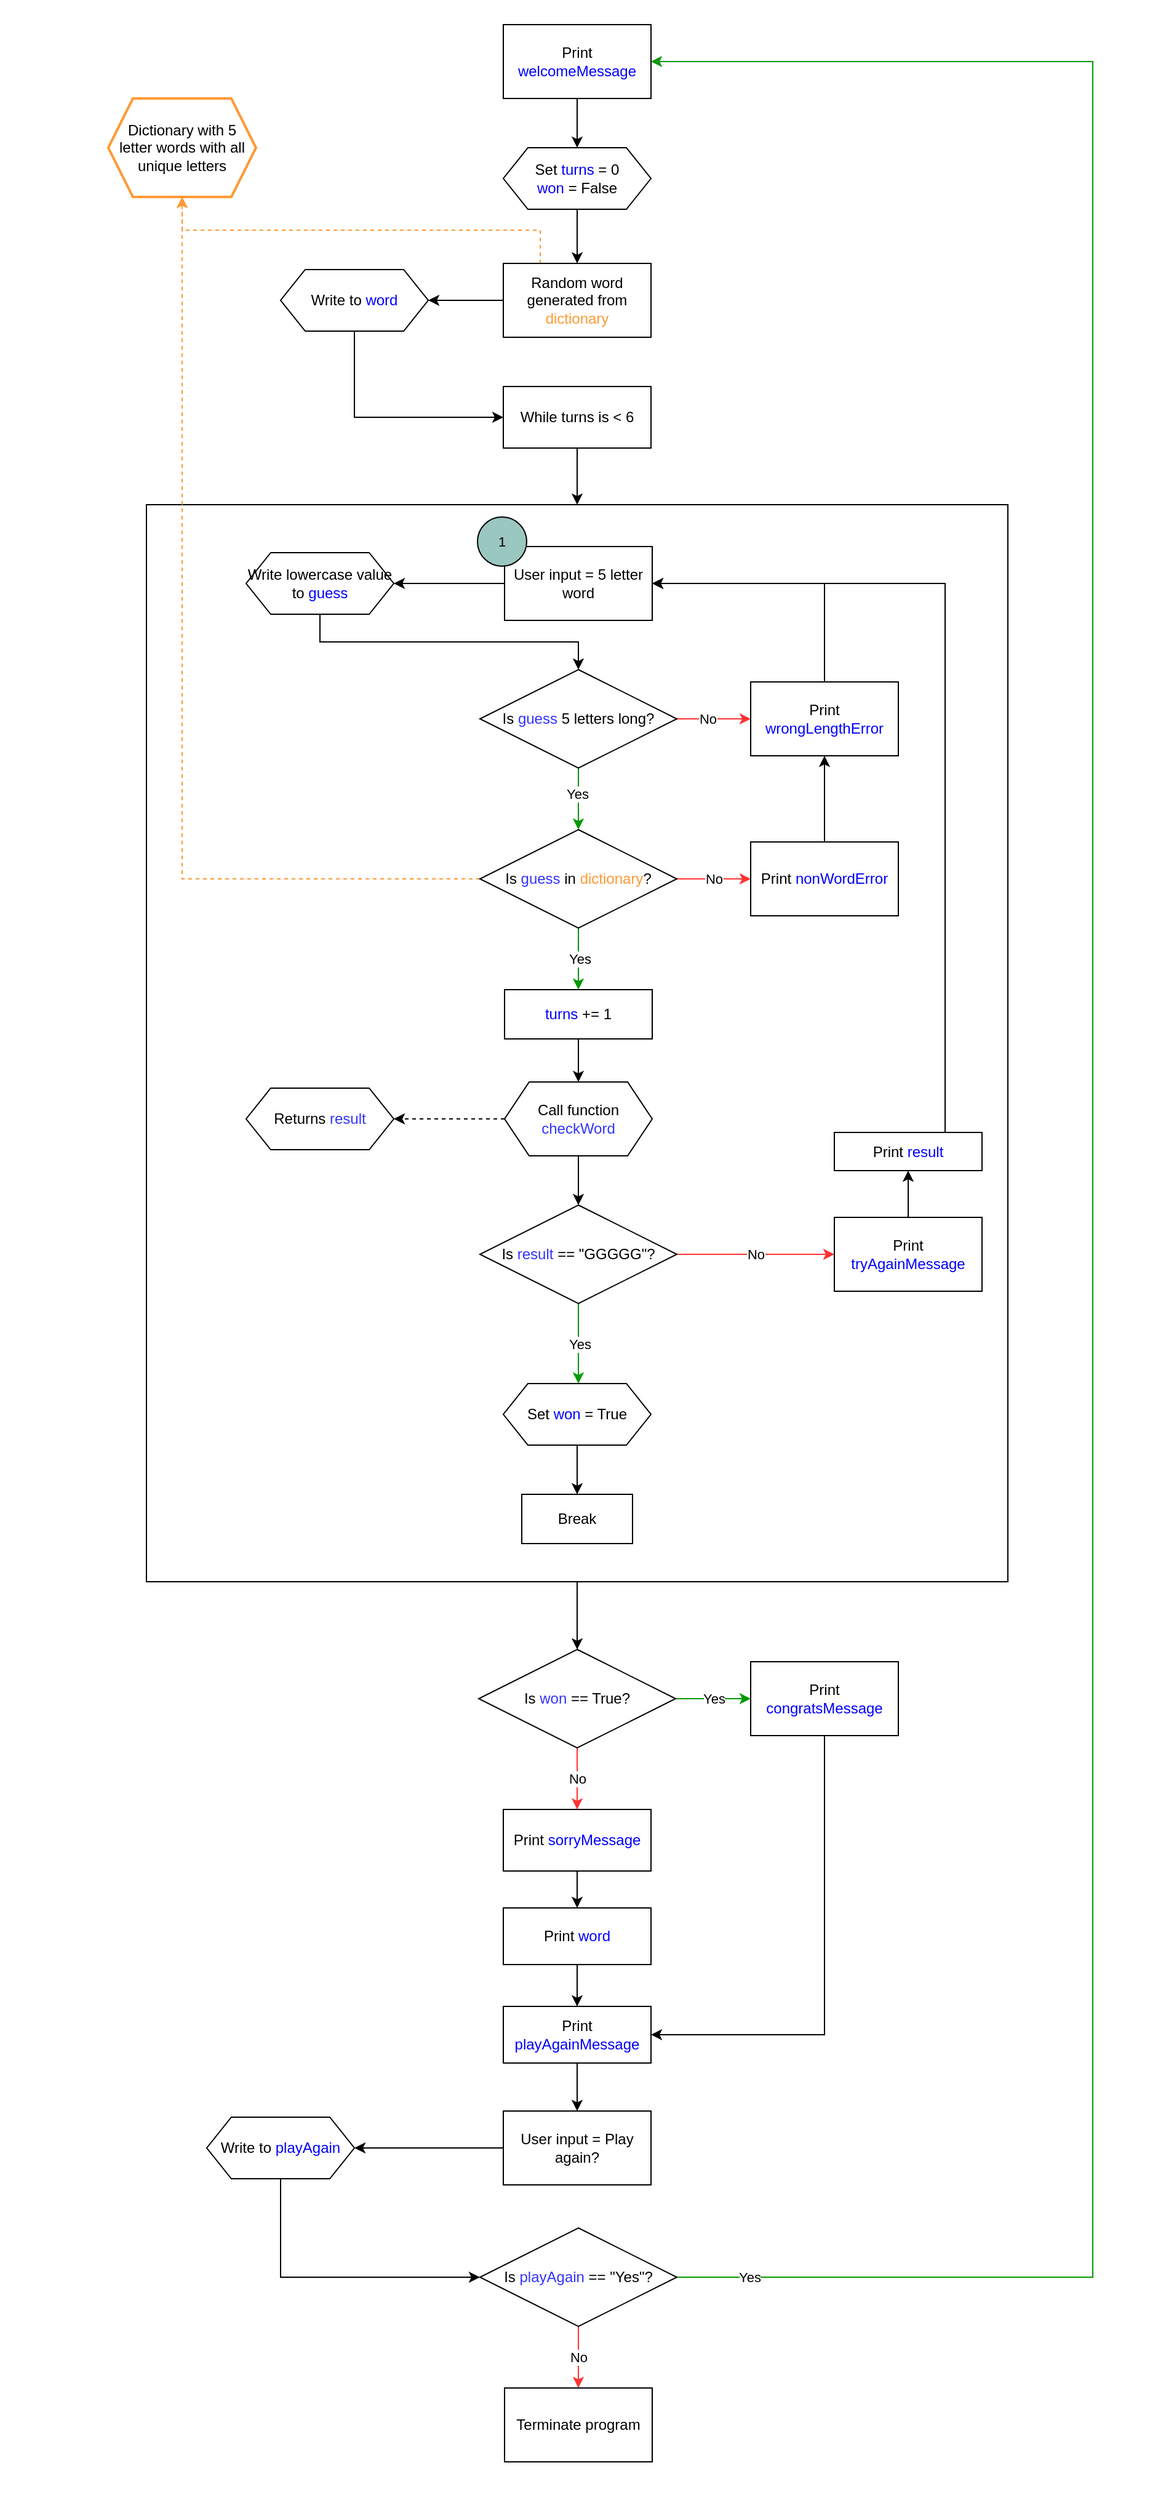 <mxfile version="16.3.0" type="github" pages="2">
  <diagram id="C5RBs43oDa-KdzZeNtuy" name="Main">
    <mxGraphModel dx="652" dy="348" grid="1" gridSize="10" guides="1" tooltips="1" connect="1" arrows="1" fold="1" page="1" pageScale="1" pageWidth="827" pageHeight="1169" background="none" math="0" shadow="0">
      <root>
        <mxCell id="WIyWlLk6GJQsqaUBKTNV-0" />
        <mxCell id="WIyWlLk6GJQsqaUBKTNV-1" parent="WIyWlLk6GJQsqaUBKTNV-0" />
        <mxCell id="ahTVrKY4OxH8Qbv4YgFF-9" value="" style="rounded=0;whiteSpace=wrap;html=1;fontColor=#FF9933;strokeColor=none;strokeWidth=2;fillColor=#FFFFFF;" vertex="1" parent="WIyWlLk6GJQsqaUBKTNV-1">
          <mxGeometry x="352" y="230" width="940" height="2030" as="geometry" />
        </mxCell>
        <mxCell id="ut85I6vfH1yPG01MacOs-11" style="edgeStyle=orthogonalEdgeStyle;rounded=0;orthogonalLoop=1;jettySize=auto;html=1;exitX=0.5;exitY=1;exitDx=0;exitDy=0;fontColor=#0000FF;strokeColor=#000000;strokeWidth=1;" edge="1" parent="WIyWlLk6GJQsqaUBKTNV-1" source="8LhsREWto3LgaLr0gxnb-7" target="ut85I6vfH1yPG01MacOs-9">
          <mxGeometry relative="1" as="geometry" />
        </mxCell>
        <mxCell id="8LhsREWto3LgaLr0gxnb-7" value="" style="rounded=0;whiteSpace=wrap;html=1;fontColor=#000000;fillColor=none;" vertex="1" parent="WIyWlLk6GJQsqaUBKTNV-1">
          <mxGeometry x="471" y="640" width="700" height="875" as="geometry" />
        </mxCell>
        <mxCell id="yczj4oIZVdHuoJl3fXfq-1" value="Dictionary with 5 letter words with all unique letters" style="shape=hexagon;perimeter=hexagonPerimeter2;whiteSpace=wrap;html=1;fixedSize=1;strokeColor=#FF9933;strokeWidth=2;" parent="WIyWlLk6GJQsqaUBKTNV-1" vertex="1">
          <mxGeometry x="440" y="310" width="120" height="80" as="geometry" />
        </mxCell>
        <mxCell id="ahTVrKY4OxH8Qbv4YgFF-2" value="" style="edgeStyle=orthogonalEdgeStyle;rounded=0;orthogonalLoop=1;jettySize=auto;html=1;fontColor=#000000;" edge="1" parent="WIyWlLk6GJQsqaUBKTNV-1" source="yczj4oIZVdHuoJl3fXfq-3" target="ahTVrKY4OxH8Qbv4YgFF-1">
          <mxGeometry relative="1" as="geometry" />
        </mxCell>
        <mxCell id="ut85I6vfH1yPG01MacOs-1" style="edgeStyle=orthogonalEdgeStyle;rounded=0;orthogonalLoop=1;jettySize=auto;html=1;exitX=0.25;exitY=0;exitDx=0;exitDy=0;fontColor=#000000;strokeColor=#FF9933;strokeWidth=1;dashed=1;" edge="1" parent="WIyWlLk6GJQsqaUBKTNV-1" source="yczj4oIZVdHuoJl3fXfq-3" target="yczj4oIZVdHuoJl3fXfq-1">
          <mxGeometry relative="1" as="geometry" />
        </mxCell>
        <mxCell id="yczj4oIZVdHuoJl3fXfq-3" value="Random word generated from &lt;font color=&quot;#ff9933&quot;&gt;dictionary&lt;/font&gt;" style="rounded=0;whiteSpace=wrap;html=1;" parent="WIyWlLk6GJQsqaUBKTNV-1" vertex="1">
          <mxGeometry x="761" y="444" width="120" height="60" as="geometry" />
        </mxCell>
        <mxCell id="yczj4oIZVdHuoJl3fXfq-18" value="" style="edgeStyle=orthogonalEdgeStyle;rounded=0;orthogonalLoop=1;jettySize=auto;html=1;fontColor=#000000;" parent="WIyWlLk6GJQsqaUBKTNV-1" source="yczj4oIZVdHuoJl3fXfq-9" target="yczj4oIZVdHuoJl3fXfq-10" edge="1">
          <mxGeometry relative="1" as="geometry" />
        </mxCell>
        <mxCell id="yczj4oIZVdHuoJl3fXfq-9" value="User input = 5 letter word" style="rounded=0;whiteSpace=wrap;html=1;" parent="WIyWlLk6GJQsqaUBKTNV-1" vertex="1">
          <mxGeometry x="762" y="674" width="120" height="60" as="geometry" />
        </mxCell>
        <mxCell id="_0Dwl0XSmngOTE23tJdI-12" style="edgeStyle=orthogonalEdgeStyle;rounded=0;orthogonalLoop=1;jettySize=auto;html=1;exitX=0.5;exitY=1;exitDx=0;exitDy=0;fontColor=#000000;" edge="1" parent="WIyWlLk6GJQsqaUBKTNV-1" source="yczj4oIZVdHuoJl3fXfq-10" target="yczj4oIZVdHuoJl3fXfq-15">
          <mxGeometry relative="1" as="geometry" />
        </mxCell>
        <mxCell id="yczj4oIZVdHuoJl3fXfq-10" value="Write lowercase value to &lt;font color=&quot;#0000ff&quot;&gt;guess&lt;/font&gt;" style="shape=hexagon;perimeter=hexagonPerimeter2;whiteSpace=wrap;html=1;fixedSize=1;" parent="WIyWlLk6GJQsqaUBKTNV-1" vertex="1">
          <mxGeometry x="552" y="679" width="120" height="50" as="geometry" />
        </mxCell>
        <mxCell id="yczj4oIZVdHuoJl3fXfq-20" value="" style="edgeStyle=orthogonalEdgeStyle;rounded=0;orthogonalLoop=1;jettySize=auto;html=1;fontColor=#000000;strokeColor=#FF3333;" parent="WIyWlLk6GJQsqaUBKTNV-1" source="yczj4oIZVdHuoJl3fXfq-15" target="yczj4oIZVdHuoJl3fXfq-17" edge="1">
          <mxGeometry relative="1" as="geometry" />
        </mxCell>
        <mxCell id="yczj4oIZVdHuoJl3fXfq-21" value="No" style="edgeLabel;html=1;align=center;verticalAlign=middle;resizable=0;points=[];fontColor=#000000;" parent="yczj4oIZVdHuoJl3fXfq-20" vertex="1" connectable="0">
          <mxGeometry x="-0.168" relative="1" as="geometry">
            <mxPoint as="offset" />
          </mxGeometry>
        </mxCell>
        <mxCell id="yczj4oIZVdHuoJl3fXfq-26" value="" style="edgeStyle=orthogonalEdgeStyle;rounded=0;orthogonalLoop=1;jettySize=auto;html=1;fontColor=#000000;strokeColor=#009900;" parent="WIyWlLk6GJQsqaUBKTNV-1" source="yczj4oIZVdHuoJl3fXfq-15" edge="1">
          <mxGeometry relative="1" as="geometry">
            <mxPoint x="822" y="904" as="targetPoint" />
          </mxGeometry>
        </mxCell>
        <mxCell id="yczj4oIZVdHuoJl3fXfq-27" value="Yes" style="edgeLabel;html=1;align=center;verticalAlign=middle;resizable=0;points=[];fontColor=#000000;" parent="yczj4oIZVdHuoJl3fXfq-26" vertex="1" connectable="0">
          <mxGeometry x="-0.179" y="-1" relative="1" as="geometry">
            <mxPoint as="offset" />
          </mxGeometry>
        </mxCell>
        <mxCell id="yczj4oIZVdHuoJl3fXfq-15" value="&lt;font color=&quot;#000000&quot;&gt;Is &lt;/font&gt;&lt;font color=&quot;#3333ff&quot;&gt;guess&lt;/font&gt;&lt;font color=&quot;#000000&quot;&gt; 5 letters long?&lt;/font&gt;" style="rhombus;whiteSpace=wrap;html=1;fontColor=#0000FF;" parent="WIyWlLk6GJQsqaUBKTNV-1" vertex="1">
          <mxGeometry x="742" y="774" width="160" height="80" as="geometry" />
        </mxCell>
        <mxCell id="yczj4oIZVdHuoJl3fXfq-19" style="edgeStyle=orthogonalEdgeStyle;rounded=0;orthogonalLoop=1;jettySize=auto;html=1;exitX=0.5;exitY=0;exitDx=0;exitDy=0;entryX=1;entryY=0.5;entryDx=0;entryDy=0;fontColor=#000000;" parent="WIyWlLk6GJQsqaUBKTNV-1" source="yczj4oIZVdHuoJl3fXfq-17" target="yczj4oIZVdHuoJl3fXfq-9" edge="1">
          <mxGeometry relative="1" as="geometry" />
        </mxCell>
        <mxCell id="yczj4oIZVdHuoJl3fXfq-17" value="Print &lt;font color=&quot;#0000ff&quot;&gt;wrongLengthError&lt;/font&gt;" style="rounded=0;whiteSpace=wrap;html=1;fontColor=#000000;" parent="WIyWlLk6GJQsqaUBKTNV-1" vertex="1">
          <mxGeometry x="962" y="784" width="120" height="60" as="geometry" />
        </mxCell>
        <mxCell id="yczj4oIZVdHuoJl3fXfq-31" value="No" style="edgeStyle=orthogonalEdgeStyle;rounded=0;orthogonalLoop=1;jettySize=auto;html=1;fontColor=#000000;strokeColor=#FF3333;" parent="WIyWlLk6GJQsqaUBKTNV-1" source="yczj4oIZVdHuoJl3fXfq-28" target="yczj4oIZVdHuoJl3fXfq-30" edge="1">
          <mxGeometry relative="1" as="geometry" />
        </mxCell>
        <mxCell id="yczj4oIZVdHuoJl3fXfq-34" value="&lt;font color=&quot;#000000&quot;&gt;Yes&lt;/font&gt;" style="edgeStyle=orthogonalEdgeStyle;rounded=0;orthogonalLoop=1;jettySize=auto;html=1;fontColor=#0000FF;strokeColor=#009900;" parent="WIyWlLk6GJQsqaUBKTNV-1" source="yczj4oIZVdHuoJl3fXfq-28" edge="1">
          <mxGeometry relative="1" as="geometry">
            <mxPoint x="822" y="1034" as="targetPoint" />
          </mxGeometry>
        </mxCell>
        <mxCell id="ut85I6vfH1yPG01MacOs-3" style="edgeStyle=orthogonalEdgeStyle;rounded=0;orthogonalLoop=1;jettySize=auto;html=1;exitX=0;exitY=0.5;exitDx=0;exitDy=0;entryX=0.5;entryY=1;entryDx=0;entryDy=0;fontColor=#000000;strokeColor=#FF9933;strokeWidth=1;dashed=1;" edge="1" parent="WIyWlLk6GJQsqaUBKTNV-1" source="yczj4oIZVdHuoJl3fXfq-28" target="yczj4oIZVdHuoJl3fXfq-1">
          <mxGeometry relative="1" as="geometry" />
        </mxCell>
        <mxCell id="yczj4oIZVdHuoJl3fXfq-28" value="&lt;font color=&quot;#000000&quot;&gt;Is &lt;/font&gt;&lt;font color=&quot;#3333ff&quot;&gt;guess &lt;/font&gt;&lt;font color=&quot;#000000&quot;&gt;in &lt;/font&gt;&lt;font color=&quot;#ff9933&quot;&gt;dictionary&lt;/font&gt;&lt;font color=&quot;#000000&quot;&gt;?&lt;/font&gt;" style="rhombus;whiteSpace=wrap;html=1;fontColor=#0000FF;" parent="WIyWlLk6GJQsqaUBKTNV-1" vertex="1">
          <mxGeometry x="742" y="904" width="160" height="80" as="geometry" />
        </mxCell>
        <mxCell id="yczj4oIZVdHuoJl3fXfq-32" value="" style="edgeStyle=orthogonalEdgeStyle;rounded=0;orthogonalLoop=1;jettySize=auto;html=1;fontColor=#000000;" parent="WIyWlLk6GJQsqaUBKTNV-1" source="yczj4oIZVdHuoJl3fXfq-30" target="yczj4oIZVdHuoJl3fXfq-17" edge="1">
          <mxGeometry relative="1" as="geometry" />
        </mxCell>
        <mxCell id="yczj4oIZVdHuoJl3fXfq-30" value="Print &lt;font color=&quot;#0000ff&quot;&gt;nonWordError&lt;/font&gt;" style="rounded=0;whiteSpace=wrap;html=1;fontColor=#000000;" parent="WIyWlLk6GJQsqaUBKTNV-1" vertex="1">
          <mxGeometry x="962" y="914" width="120" height="60" as="geometry" />
        </mxCell>
        <mxCell id="r69fvP_BgQiZyjyY0gUg-0" value="" style="edgeStyle=orthogonalEdgeStyle;rounded=0;orthogonalLoop=1;jettySize=auto;html=1;fontColor=#000000;dashed=1;" parent="WIyWlLk6GJQsqaUBKTNV-1" source="_sMpOQv40MY_sZCRPnWe-2" target="_sMpOQv40MY_sZCRPnWe-3" edge="1">
          <mxGeometry relative="1" as="geometry" />
        </mxCell>
        <mxCell id="vM7ZjPHCZNtb4QIX23tZ-1" value="" style="edgeStyle=orthogonalEdgeStyle;rounded=0;orthogonalLoop=1;jettySize=auto;html=1;fontColor=#0000FF;" parent="WIyWlLk6GJQsqaUBKTNV-1" source="_sMpOQv40MY_sZCRPnWe-2" target="vM7ZjPHCZNtb4QIX23tZ-0" edge="1">
          <mxGeometry relative="1" as="geometry" />
        </mxCell>
        <mxCell id="_sMpOQv40MY_sZCRPnWe-2" value="Call function &lt;font color=&quot;#3333ff&quot;&gt;checkWord&lt;/font&gt;" style="shape=hexagon;perimeter=hexagonPerimeter2;whiteSpace=wrap;html=1;fixedSize=1;fontColor=#000000;" parent="WIyWlLk6GJQsqaUBKTNV-1" vertex="1">
          <mxGeometry x="762" y="1109" width="120" height="60" as="geometry" />
        </mxCell>
        <mxCell id="_sMpOQv40MY_sZCRPnWe-3" value="&lt;font color=&quot;#000000&quot;&gt;Returns &lt;/font&gt;result" style="shape=hexagon;perimeter=hexagonPerimeter2;whiteSpace=wrap;html=1;fixedSize=1;fontColor=#3333FF;" parent="WIyWlLk6GJQsqaUBKTNV-1" vertex="1">
          <mxGeometry x="552" y="1114" width="120" height="50" as="geometry" />
        </mxCell>
        <mxCell id="_0Dwl0XSmngOTE23tJdI-7" value="Yes" style="edgeStyle=orthogonalEdgeStyle;rounded=0;orthogonalLoop=1;jettySize=auto;html=1;fontColor=#000000;strokeColor=#009900;" edge="1" parent="WIyWlLk6GJQsqaUBKTNV-1" source="vM7ZjPHCZNtb4QIX23tZ-0">
          <mxGeometry relative="1" as="geometry">
            <mxPoint x="822" y="1354" as="targetPoint" />
          </mxGeometry>
        </mxCell>
        <mxCell id="ut85I6vfH1yPG01MacOs-27" value="No" style="edgeStyle=orthogonalEdgeStyle;rounded=0;orthogonalLoop=1;jettySize=auto;html=1;exitX=1;exitY=0.5;exitDx=0;exitDy=0;fontColor=#000000;strokeColor=#FF3333;strokeWidth=1;entryX=0;entryY=0.5;entryDx=0;entryDy=0;" edge="1" parent="WIyWlLk6GJQsqaUBKTNV-1" source="vM7ZjPHCZNtb4QIX23tZ-0" target="ut85I6vfH1yPG01MacOs-5">
          <mxGeometry relative="1" as="geometry">
            <mxPoint x="1030" y="1249" as="targetPoint" />
          </mxGeometry>
        </mxCell>
        <mxCell id="vM7ZjPHCZNtb4QIX23tZ-0" value="&lt;font color=&quot;#000000&quot;&gt;Is &lt;/font&gt;&lt;font color=&quot;#3333ff&quot;&gt;result&lt;/font&gt;&lt;font color=&quot;#000000&quot;&gt;&amp;nbsp;== &quot;GGGGG&quot;?&lt;/font&gt;" style="rhombus;whiteSpace=wrap;html=1;fontColor=#0000FF;" parent="WIyWlLk6GJQsqaUBKTNV-1" vertex="1">
          <mxGeometry x="742" y="1209" width="160" height="80" as="geometry" />
        </mxCell>
        <mxCell id="8LhsREWto3LgaLr0gxnb-9" value="" style="edgeStyle=orthogonalEdgeStyle;rounded=0;orthogonalLoop=1;jettySize=auto;html=1;fontColor=#000000;" edge="1" parent="WIyWlLk6GJQsqaUBKTNV-1" source="3kWYzA4OK-YCjC7SxeL--0" target="yczj4oIZVdHuoJl3fXfq-3">
          <mxGeometry relative="1" as="geometry" />
        </mxCell>
        <mxCell id="3kWYzA4OK-YCjC7SxeL--0" value="Set &lt;font color=&quot;#0000ff&quot;&gt;turns &lt;/font&gt;= 0&lt;br&gt;&lt;span style=&quot;color: rgb(0 , 0 , 255)&quot;&gt;won&amp;nbsp;&lt;/span&gt;= False" style="shape=hexagon;perimeter=hexagonPerimeter2;whiteSpace=wrap;html=1;fixedSize=1;" vertex="1" parent="WIyWlLk6GJQsqaUBKTNV-1">
          <mxGeometry x="761" y="350" width="120" height="50" as="geometry" />
        </mxCell>
        <mxCell id="_0Dwl0XSmngOTE23tJdI-3" style="edgeStyle=orthogonalEdgeStyle;rounded=0;orthogonalLoop=1;jettySize=auto;html=1;exitX=0.5;exitY=1;exitDx=0;exitDy=0;entryX=0.5;entryY=0;entryDx=0;entryDy=0;fontColor=#000000;" edge="1" parent="WIyWlLk6GJQsqaUBKTNV-1" source="_0Dwl0XSmngOTE23tJdI-2" target="_sMpOQv40MY_sZCRPnWe-2">
          <mxGeometry relative="1" as="geometry" />
        </mxCell>
        <mxCell id="_0Dwl0XSmngOTE23tJdI-2" value="turns &lt;font color=&quot;#000000&quot;&gt;+= 1&lt;/font&gt;" style="rounded=0;whiteSpace=wrap;html=1;fontColor=#0000FF;" vertex="1" parent="WIyWlLk6GJQsqaUBKTNV-1">
          <mxGeometry x="762" y="1034" width="120" height="40" as="geometry" />
        </mxCell>
        <mxCell id="ahTVrKY4OxH8Qbv4YgFF-6" value="" style="edgeStyle=orthogonalEdgeStyle;rounded=0;orthogonalLoop=1;jettySize=auto;html=1;fontColor=#000000;" edge="1" parent="WIyWlLk6GJQsqaUBKTNV-1" source="_0Dwl0XSmngOTE23tJdI-4" target="_0Dwl0XSmngOTE23tJdI-5">
          <mxGeometry relative="1" as="geometry" />
        </mxCell>
        <mxCell id="_0Dwl0XSmngOTE23tJdI-4" value="&lt;font color=&quot;#000000&quot;&gt;User input = Play again?&lt;/font&gt;" style="rounded=0;whiteSpace=wrap;html=1;fontColor=#0000FF;" vertex="1" parent="WIyWlLk6GJQsqaUBKTNV-1">
          <mxGeometry x="761" y="1945" width="120" height="60" as="geometry" />
        </mxCell>
        <mxCell id="_0Dwl0XSmngOTE23tJdI-15" style="edgeStyle=orthogonalEdgeStyle;rounded=0;orthogonalLoop=1;jettySize=auto;html=1;exitX=0.5;exitY=1;exitDx=0;exitDy=0;entryX=0;entryY=0.5;entryDx=0;entryDy=0;fontColor=#000000;" edge="1" parent="WIyWlLk6GJQsqaUBKTNV-1" source="_0Dwl0XSmngOTE23tJdI-5" target="_0Dwl0XSmngOTE23tJdI-8">
          <mxGeometry relative="1" as="geometry" />
        </mxCell>
        <mxCell id="_0Dwl0XSmngOTE23tJdI-5" value="Write to &lt;font color=&quot;#0000ff&quot;&gt;playAgain&lt;/font&gt;" style="shape=hexagon;perimeter=hexagonPerimeter2;whiteSpace=wrap;html=1;fixedSize=1;" vertex="1" parent="WIyWlLk6GJQsqaUBKTNV-1">
          <mxGeometry x="520" y="1950" width="120" height="50" as="geometry" />
        </mxCell>
        <mxCell id="_0Dwl0XSmngOTE23tJdI-14" value="No" style="edgeStyle=orthogonalEdgeStyle;rounded=0;orthogonalLoop=1;jettySize=auto;html=1;fontColor=#000000;strokeColor=#FF3333;" edge="1" parent="WIyWlLk6GJQsqaUBKTNV-1" source="_0Dwl0XSmngOTE23tJdI-8" target="_0Dwl0XSmngOTE23tJdI-11">
          <mxGeometry relative="1" as="geometry" />
        </mxCell>
        <mxCell id="ahTVrKY4OxH8Qbv4YgFF-7" value="Yes" style="edgeStyle=orthogonalEdgeStyle;rounded=0;orthogonalLoop=1;jettySize=auto;html=1;exitX=1;exitY=0.5;exitDx=0;exitDy=0;fontColor=#000000;entryX=1;entryY=0.5;entryDx=0;entryDy=0;strokeColor=#009900;" edge="1" parent="WIyWlLk6GJQsqaUBKTNV-1" source="_0Dwl0XSmngOTE23tJdI-8" target="ut85I6vfH1yPG01MacOs-0">
          <mxGeometry x="-0.954" relative="1" as="geometry">
            <mxPoint x="1932.222" y="434" as="targetPoint" />
            <Array as="points">
              <mxPoint x="1240" y="2080" />
              <mxPoint x="1240" y="280" />
            </Array>
            <mxPoint x="1" as="offset" />
          </mxGeometry>
        </mxCell>
        <mxCell id="_0Dwl0XSmngOTE23tJdI-8" value="&lt;font color=&quot;#000000&quot;&gt;Is &lt;/font&gt;&lt;font color=&quot;#3333ff&quot;&gt;playAgain&amp;nbsp;&lt;/font&gt;&lt;font color=&quot;#000000&quot;&gt;== &quot;Yes&quot;?&lt;/font&gt;" style="rhombus;whiteSpace=wrap;html=1;fontColor=#0000FF;" vertex="1" parent="WIyWlLk6GJQsqaUBKTNV-1">
          <mxGeometry x="742" y="2040" width="160" height="80" as="geometry" />
        </mxCell>
        <mxCell id="_0Dwl0XSmngOTE23tJdI-11" value="Terminate program" style="rounded=0;whiteSpace=wrap;html=1;fontColor=#000000;" vertex="1" parent="WIyWlLk6GJQsqaUBKTNV-1">
          <mxGeometry x="762" y="2170" width="120" height="60" as="geometry" />
        </mxCell>
        <mxCell id="8LhsREWto3LgaLr0gxnb-13" style="edgeStyle=orthogonalEdgeStyle;rounded=0;orthogonalLoop=1;jettySize=auto;html=1;exitX=0.5;exitY=1;exitDx=0;exitDy=0;entryX=0.5;entryY=0;entryDx=0;entryDy=0;fontColor=#000000;" edge="1" parent="WIyWlLk6GJQsqaUBKTNV-1" source="8LhsREWto3LgaLr0gxnb-0" target="8LhsREWto3LgaLr0gxnb-7">
          <mxGeometry relative="1" as="geometry" />
        </mxCell>
        <mxCell id="8LhsREWto3LgaLr0gxnb-0" value="&lt;font color=&quot;#000000&quot;&gt;While turns is &amp;lt; 6&lt;/font&gt;" style="rounded=0;whiteSpace=wrap;html=1;fontColor=#0000FF;fillColor=none;" vertex="1" parent="WIyWlLk6GJQsqaUBKTNV-1">
          <mxGeometry x="761" y="544" width="120" height="50" as="geometry" />
        </mxCell>
        <mxCell id="8LhsREWto3LgaLr0gxnb-6" value="" style="edgeStyle=orthogonalEdgeStyle;rounded=0;orthogonalLoop=1;jettySize=auto;html=1;fontColor=#000000;" edge="1" parent="WIyWlLk6GJQsqaUBKTNV-1" source="8LhsREWto3LgaLr0gxnb-4" target="8LhsREWto3LgaLr0gxnb-5">
          <mxGeometry relative="1" as="geometry" />
        </mxCell>
        <mxCell id="8LhsREWto3LgaLr0gxnb-4" value="Set &lt;font color=&quot;#0000ff&quot;&gt;won &lt;/font&gt;= True" style="shape=hexagon;perimeter=hexagonPerimeter2;whiteSpace=wrap;html=1;fixedSize=1;fontColor=#000000;fillColor=none;" vertex="1" parent="WIyWlLk6GJQsqaUBKTNV-1">
          <mxGeometry x="761" y="1354" width="120" height="50" as="geometry" />
        </mxCell>
        <mxCell id="8LhsREWto3LgaLr0gxnb-5" value="&lt;font color=&quot;#000000&quot;&gt;Break&lt;/font&gt;" style="rounded=0;whiteSpace=wrap;html=1;fontColor=#0000FF;fillColor=none;" vertex="1" parent="WIyWlLk6GJQsqaUBKTNV-1">
          <mxGeometry x="776" y="1444" width="90" height="40" as="geometry" />
        </mxCell>
        <mxCell id="ahTVrKY4OxH8Qbv4YgFF-3" style="edgeStyle=orthogonalEdgeStyle;rounded=0;orthogonalLoop=1;jettySize=auto;html=1;exitX=0.5;exitY=1;exitDx=0;exitDy=0;entryX=0;entryY=0.5;entryDx=0;entryDy=0;fontColor=#000000;" edge="1" parent="WIyWlLk6GJQsqaUBKTNV-1" source="ahTVrKY4OxH8Qbv4YgFF-1" target="8LhsREWto3LgaLr0gxnb-0">
          <mxGeometry relative="1" as="geometry" />
        </mxCell>
        <mxCell id="ahTVrKY4OxH8Qbv4YgFF-1" value="Write to &lt;font color=&quot;#0000ff&quot;&gt;word&lt;/font&gt;" style="shape=hexagon;perimeter=hexagonPerimeter2;whiteSpace=wrap;html=1;fixedSize=1;" vertex="1" parent="WIyWlLk6GJQsqaUBKTNV-1">
          <mxGeometry x="580" y="449" width="120" height="50" as="geometry" />
        </mxCell>
        <mxCell id="ut85I6vfH1yPG01MacOs-2" value="" style="edgeStyle=orthogonalEdgeStyle;rounded=0;orthogonalLoop=1;jettySize=auto;html=1;fontColor=#000000;strokeColor=#000000;strokeWidth=1;" edge="1" parent="WIyWlLk6GJQsqaUBKTNV-1" source="ut85I6vfH1yPG01MacOs-0" target="3kWYzA4OK-YCjC7SxeL--0">
          <mxGeometry relative="1" as="geometry" />
        </mxCell>
        <mxCell id="ut85I6vfH1yPG01MacOs-0" value="&lt;font color=&quot;#000000&quot;&gt;Print &lt;/font&gt;&lt;font color=&quot;#0000ff&quot;&gt;welcomeMessage&lt;/font&gt;" style="rounded=0;whiteSpace=wrap;html=1;fontColor=#FF9933;strokeColor=#000000;strokeWidth=1;fillColor=#FFFFFF;" vertex="1" parent="WIyWlLk6GJQsqaUBKTNV-1">
          <mxGeometry x="761" y="250" width="120" height="60" as="geometry" />
        </mxCell>
        <mxCell id="ut85I6vfH1yPG01MacOs-8" style="edgeStyle=orthogonalEdgeStyle;rounded=0;orthogonalLoop=1;jettySize=auto;html=1;exitX=0.75;exitY=0;exitDx=0;exitDy=0;entryX=1;entryY=0.5;entryDx=0;entryDy=0;fontColor=#000000;strokeColor=default;strokeWidth=1;startArrow=none;" edge="1" parent="WIyWlLk6GJQsqaUBKTNV-1" source="ut85I6vfH1yPG01MacOs-29" target="yczj4oIZVdHuoJl3fXfq-9">
          <mxGeometry relative="1" as="geometry" />
        </mxCell>
        <mxCell id="ut85I6vfH1yPG01MacOs-31" value="" style="edgeStyle=orthogonalEdgeStyle;rounded=0;orthogonalLoop=1;jettySize=auto;html=1;fontColor=#000000;strokeColor=#000000;strokeWidth=1;" edge="1" parent="WIyWlLk6GJQsqaUBKTNV-1" source="ut85I6vfH1yPG01MacOs-5" target="ut85I6vfH1yPG01MacOs-29">
          <mxGeometry relative="1" as="geometry" />
        </mxCell>
        <mxCell id="ut85I6vfH1yPG01MacOs-5" value="&lt;font color=&quot;#000000&quot;&gt;Print &lt;/font&gt;tryAgainMessage" style="rounded=0;whiteSpace=wrap;html=1;fontColor=#0000FF;strokeColor=#000000;strokeWidth=1;fillColor=#FFFFFF;" vertex="1" parent="WIyWlLk6GJQsqaUBKTNV-1">
          <mxGeometry x="1030" y="1219" width="120" height="60" as="geometry" />
        </mxCell>
        <mxCell id="ut85I6vfH1yPG01MacOs-13" value="&lt;font color=&quot;#000000&quot;&gt;Yes&lt;/font&gt;" style="edgeStyle=orthogonalEdgeStyle;rounded=0;orthogonalLoop=1;jettySize=auto;html=1;fontColor=#0000FF;strokeColor=#009900;strokeWidth=1;" edge="1" parent="WIyWlLk6GJQsqaUBKTNV-1" source="ut85I6vfH1yPG01MacOs-9" target="ut85I6vfH1yPG01MacOs-12">
          <mxGeometry relative="1" as="geometry" />
        </mxCell>
        <mxCell id="ut85I6vfH1yPG01MacOs-17" value="&lt;font color=&quot;#000000&quot;&gt;No&lt;/font&gt;" style="edgeStyle=orthogonalEdgeStyle;rounded=0;orthogonalLoop=1;jettySize=auto;html=1;exitX=0.5;exitY=1;exitDx=0;exitDy=0;fontColor=#0000FF;strokeColor=#FF3333;strokeWidth=1;" edge="1" parent="WIyWlLk6GJQsqaUBKTNV-1" source="ut85I6vfH1yPG01MacOs-9" target="ut85I6vfH1yPG01MacOs-14">
          <mxGeometry relative="1" as="geometry" />
        </mxCell>
        <mxCell id="ut85I6vfH1yPG01MacOs-9" value="&lt;font color=&quot;#000000&quot;&gt;Is &lt;/font&gt;&lt;font color=&quot;#3333ff&quot;&gt;won &lt;/font&gt;&lt;font color=&quot;#000000&quot;&gt;== True?&lt;/font&gt;" style="rhombus;whiteSpace=wrap;html=1;fontColor=#0000FF;" vertex="1" parent="WIyWlLk6GJQsqaUBKTNV-1">
          <mxGeometry x="741" y="1570" width="160" height="80" as="geometry" />
        </mxCell>
        <mxCell id="ut85I6vfH1yPG01MacOs-21" style="edgeStyle=orthogonalEdgeStyle;rounded=0;orthogonalLoop=1;jettySize=auto;html=1;exitX=0.5;exitY=1;exitDx=0;exitDy=0;entryX=1;entryY=0.5;entryDx=0;entryDy=0;fontColor=#000000;strokeColor=#000000;strokeWidth=1;" edge="1" parent="WIyWlLk6GJQsqaUBKTNV-1" source="ut85I6vfH1yPG01MacOs-12" target="ut85I6vfH1yPG01MacOs-19">
          <mxGeometry relative="1" as="geometry" />
        </mxCell>
        <mxCell id="ut85I6vfH1yPG01MacOs-12" value="&lt;font color=&quot;#000000&quot;&gt;Print &lt;/font&gt;congratsMessage" style="rounded=0;whiteSpace=wrap;html=1;fontColor=#0000FF;strokeColor=#000000;strokeWidth=1;fillColor=#FFFFFF;" vertex="1" parent="WIyWlLk6GJQsqaUBKTNV-1">
          <mxGeometry x="962" y="1580" width="120" height="60" as="geometry" />
        </mxCell>
        <mxCell id="ut85I6vfH1yPG01MacOs-18" style="edgeStyle=orthogonalEdgeStyle;rounded=0;orthogonalLoop=1;jettySize=auto;html=1;exitX=0.5;exitY=1;exitDx=0;exitDy=0;fontColor=#0000FF;strokeColor=#000000;strokeWidth=1;" edge="1" parent="WIyWlLk6GJQsqaUBKTNV-1" source="ut85I6vfH1yPG01MacOs-14" target="ut85I6vfH1yPG01MacOs-15">
          <mxGeometry relative="1" as="geometry" />
        </mxCell>
        <mxCell id="ut85I6vfH1yPG01MacOs-14" value="&lt;font color=&quot;#000000&quot;&gt;Print &lt;/font&gt;sorryMessage" style="rounded=0;whiteSpace=wrap;html=1;fontColor=#0000FF;strokeColor=#000000;strokeWidth=1;fillColor=#FFFFFF;" vertex="1" parent="WIyWlLk6GJQsqaUBKTNV-1">
          <mxGeometry x="761" y="1700" width="120" height="50" as="geometry" />
        </mxCell>
        <mxCell id="ut85I6vfH1yPG01MacOs-20" value="" style="edgeStyle=orthogonalEdgeStyle;rounded=0;orthogonalLoop=1;jettySize=auto;html=1;fontColor=#000000;strokeColor=#000000;strokeWidth=1;" edge="1" parent="WIyWlLk6GJQsqaUBKTNV-1" source="ut85I6vfH1yPG01MacOs-15" target="ut85I6vfH1yPG01MacOs-19">
          <mxGeometry relative="1" as="geometry" />
        </mxCell>
        <mxCell id="ut85I6vfH1yPG01MacOs-15" value="&lt;font color=&quot;#000000&quot;&gt;Print &lt;/font&gt;word" style="rounded=0;whiteSpace=wrap;html=1;fontColor=#0000FF;strokeColor=#000000;strokeWidth=1;fillColor=#FFFFFF;" vertex="1" parent="WIyWlLk6GJQsqaUBKTNV-1">
          <mxGeometry x="761" y="1780" width="120" height="46" as="geometry" />
        </mxCell>
        <mxCell id="ut85I6vfH1yPG01MacOs-23" style="edgeStyle=orthogonalEdgeStyle;rounded=0;orthogonalLoop=1;jettySize=auto;html=1;exitX=0.5;exitY=1;exitDx=0;exitDy=0;fontColor=#000000;strokeColor=#000000;strokeWidth=1;" edge="1" parent="WIyWlLk6GJQsqaUBKTNV-1" source="ut85I6vfH1yPG01MacOs-19" target="_0Dwl0XSmngOTE23tJdI-4">
          <mxGeometry relative="1" as="geometry" />
        </mxCell>
        <mxCell id="ut85I6vfH1yPG01MacOs-19" value="&lt;font color=&quot;#000000&quot;&gt;Print &lt;/font&gt;playAgainMessage" style="rounded=0;whiteSpace=wrap;html=1;fontColor=#0000FF;strokeColor=#000000;strokeWidth=1;fillColor=#FFFFFF;" vertex="1" parent="WIyWlLk6GJQsqaUBKTNV-1">
          <mxGeometry x="761" y="1860" width="120" height="46" as="geometry" />
        </mxCell>
        <mxCell id="ut85I6vfH1yPG01MacOs-29" value="&lt;font color=&quot;#000000&quot;&gt;Print &lt;/font&gt;result" style="rounded=0;whiteSpace=wrap;html=1;fontColor=#0000FF;strokeColor=#000000;strokeWidth=1;fillColor=#FFFFFF;" vertex="1" parent="WIyWlLk6GJQsqaUBKTNV-1">
          <mxGeometry x="1030" y="1150" width="120" height="31" as="geometry" />
        </mxCell>
        <mxCell id="9WrSWQDWdyLYAkfCo5Vr-0" value="1" style="ellipse;whiteSpace=wrap;html=1;fontSize=11;fontColor=#000000;strokeColor=#000000;strokeWidth=1;fillColor=#9AC7BF;" vertex="1" parent="WIyWlLk6GJQsqaUBKTNV-1">
          <mxGeometry x="740" y="650" width="40" height="40" as="geometry" />
        </mxCell>
      </root>
    </mxGraphModel>
  </diagram>
  <diagram id="qFhlYbCngjARJZZOwYcz" name="checkWord">
    <mxGraphModel dx="920" dy="492" grid="1" gridSize="10" guides="1" tooltips="1" connect="1" arrows="1" fold="1" page="1" pageScale="1" pageWidth="850" pageHeight="1100" math="0" shadow="0">
      <root>
        <mxCell id="jmRNwSgweu1uni4Kwibr-0" />
        <mxCell id="jmRNwSgweu1uni4Kwibr-1" parent="jmRNwSgweu1uni4Kwibr-0" />
        <mxCell id="oditsOBBLPJxFNHM0vmo-0" value="" style="edgeStyle=orthogonalEdgeStyle;rounded=0;orthogonalLoop=1;jettySize=auto;html=1;fontSize=11;fontColor=#000000;strokeColor=#000000;strokeWidth=1;" edge="1" parent="jmRNwSgweu1uni4Kwibr-1" source="oditsOBBLPJxFNHM0vmo-1" target="oditsOBBLPJxFNHM0vmo-6">
          <mxGeometry relative="1" as="geometry" />
        </mxCell>
        <mxCell id="oditsOBBLPJxFNHM0vmo-1" value="" style="rounded=0;whiteSpace=wrap;html=1;fontSize=11;fontColor=#000000;strokeColor=#000000;strokeWidth=1;fillColor=#FFFFFF;" vertex="1" parent="jmRNwSgweu1uni4Kwibr-1">
          <mxGeometry x="107" y="220" width="690" height="510" as="geometry" />
        </mxCell>
        <mxCell id="oditsOBBLPJxFNHM0vmo-2" value="" style="edgeStyle=orthogonalEdgeStyle;rounded=0;orthogonalLoop=1;jettySize=auto;html=1;fontColor=#000000;dashed=1;" edge="1" parent="jmRNwSgweu1uni4Kwibr-1" source="oditsOBBLPJxFNHM0vmo-4" target="oditsOBBLPJxFNHM0vmo-5">
          <mxGeometry relative="1" as="geometry" />
        </mxCell>
        <mxCell id="oditsOBBLPJxFNHM0vmo-3" value="" style="edgeStyle=orthogonalEdgeStyle;rounded=0;orthogonalLoop=1;jettySize=auto;html=1;fontColor=#0000FF;" edge="1" parent="jmRNwSgweu1uni4Kwibr-1" source="oditsOBBLPJxFNHM0vmo-4" target="oditsOBBLPJxFNHM0vmo-8">
          <mxGeometry relative="1" as="geometry" />
        </mxCell>
        <mxCell id="oditsOBBLPJxFNHM0vmo-4" value="&lt;font color=&quot;#000000&quot;&gt;Set &lt;/font&gt;index &lt;font color=&quot;#000000&quot;&gt;= 0&lt;br&gt;Set &lt;/font&gt;guessResult &lt;font color=&quot;#000000&quot;&gt;= &quot;&quot;&lt;/font&gt;" style="shape=hexagon;perimeter=hexagonPerimeter2;whiteSpace=wrap;html=1;fixedSize=1;fontColor=#3333FF;" vertex="1" parent="jmRNwSgweu1uni4Kwibr-1">
          <mxGeometry x="392" y="45" width="120" height="60" as="geometry" />
        </mxCell>
        <mxCell id="oditsOBBLPJxFNHM0vmo-5" value="Parameters:&lt;br&gt;&lt;font color=&quot;#3333ff&quot;&gt;masterWord&lt;br&gt;guessWord&lt;br&gt;&lt;/font&gt;" style="shape=hexagon;perimeter=hexagonPerimeter2;whiteSpace=wrap;html=1;fixedSize=1;fontColor=#000000;" vertex="1" parent="jmRNwSgweu1uni4Kwibr-1">
          <mxGeometry x="222" y="50" width="120" height="50" as="geometry" />
        </mxCell>
        <mxCell id="oditsOBBLPJxFNHM0vmo-6" value="Return&amp;nbsp;&lt;span style=&quot;color: rgb(51 , 51 , 255)&quot;&gt;guessResult&amp;nbsp;&lt;/span&gt;" style="rounded=0;whiteSpace=wrap;html=1;fontColor=#000000;fillColor=none;" vertex="1" parent="jmRNwSgweu1uni4Kwibr-1">
          <mxGeometry x="392" y="790" width="120" height="60" as="geometry" />
        </mxCell>
        <mxCell id="oditsOBBLPJxFNHM0vmo-7" value="" style="edgeStyle=orthogonalEdgeStyle;rounded=0;orthogonalLoop=1;jettySize=auto;html=1;fontColor=#0000FF;entryX=0.5;entryY=0;entryDx=0;entryDy=0;" edge="1" parent="jmRNwSgweu1uni4Kwibr-1" source="oditsOBBLPJxFNHM0vmo-8" target="oditsOBBLPJxFNHM0vmo-1">
          <mxGeometry relative="1" as="geometry">
            <mxPoint x="452" y="220" as="targetPoint" />
          </mxGeometry>
        </mxCell>
        <mxCell id="oditsOBBLPJxFNHM0vmo-8" value="&lt;span style=&quot;color: rgb(0 , 0 , 0)&quot;&gt;For each letter in&amp;nbsp;&lt;/span&gt;&lt;font color=&quot;#0000ff&quot;&gt;guessWord&lt;/font&gt;&lt;span style=&quot;color: rgb(0 , 0 , 0)&quot;&gt;:&lt;/span&gt;" style="rounded=0;whiteSpace=wrap;html=1;fontColor=#0000FF;fillColor=none;" vertex="1" parent="jmRNwSgweu1uni4Kwibr-1">
          <mxGeometry x="392" y="135" width="120" height="50" as="geometry" />
        </mxCell>
        <mxCell id="oditsOBBLPJxFNHM0vmo-9" value="Is letter[index] in &lt;br&gt;&lt;font color=&quot;#0000ff&quot;&gt;masterWord&lt;/font&gt;?" style="rhombus;whiteSpace=wrap;html=1;fontColor=#000000;" vertex="1" parent="jmRNwSgweu1uni4Kwibr-1">
          <mxGeometry x="132" y="356" width="140" height="80" as="geometry" />
        </mxCell>
        <mxCell id="oditsOBBLPJxFNHM0vmo-10" value="&lt;span style=&quot;color: rgb(51 , 51 , 255)&quot;&gt;guessResult&amp;nbsp;&lt;/span&gt;+= &quot;R&quot;" style="rounded=0;whiteSpace=wrap;html=1;fontColor=#000000;" vertex="1" parent="jmRNwSgweu1uni4Kwibr-1">
          <mxGeometry x="361" y="366" width="120" height="60" as="geometry" />
        </mxCell>
        <mxCell id="oditsOBBLPJxFNHM0vmo-11" value="No" style="edgeStyle=orthogonalEdgeStyle;rounded=0;orthogonalLoop=1;jettySize=auto;html=1;fontColor=#000000;strokeColor=#FF3333;" edge="1" parent="jmRNwSgweu1uni4Kwibr-1" source="oditsOBBLPJxFNHM0vmo-9" target="oditsOBBLPJxFNHM0vmo-10">
          <mxGeometry relative="1" as="geometry" />
        </mxCell>
        <mxCell id="oditsOBBLPJxFNHM0vmo-12" value="Does&amp;nbsp;&lt;font color=&quot;#0000ff&quot;&gt;index&lt;/font&gt;==&amp;nbsp;&lt;br&gt;&amp;nbsp;&lt;span style=&quot;color: rgb(0 , 0 , 255)&quot;&gt;masterWord&lt;/span&gt;.find(letter)?" style="rhombus;whiteSpace=wrap;html=1;fontColor=#000000;" vertex="1" parent="jmRNwSgweu1uni4Kwibr-1">
          <mxGeometry x="117" y="496" width="170" height="94" as="geometry" />
        </mxCell>
        <mxCell id="oditsOBBLPJxFNHM0vmo-13" value="&lt;font color=&quot;#000000&quot;&gt;Yes&lt;/font&gt;" style="edgeStyle=orthogonalEdgeStyle;rounded=0;orthogonalLoop=1;jettySize=auto;html=1;fontColor=#0000FF;strokeColor=#009900;" edge="1" parent="jmRNwSgweu1uni4Kwibr-1" source="oditsOBBLPJxFNHM0vmo-9" target="oditsOBBLPJxFNHM0vmo-12">
          <mxGeometry relative="1" as="geometry">
            <mxPoint as="offset" />
          </mxGeometry>
        </mxCell>
        <mxCell id="oditsOBBLPJxFNHM0vmo-14" value="&lt;span style=&quot;color: rgb(51 , 51 , 255)&quot;&gt;guessResult&amp;nbsp;&lt;/span&gt;+= &quot;Y&quot;" style="rounded=0;whiteSpace=wrap;html=1;fontColor=#000000;" vertex="1" parent="jmRNwSgweu1uni4Kwibr-1">
          <mxGeometry x="555" y="513" width="120" height="60" as="geometry" />
        </mxCell>
        <mxCell id="oditsOBBLPJxFNHM0vmo-15" value="No" style="edgeStyle=orthogonalEdgeStyle;rounded=0;orthogonalLoop=1;jettySize=auto;html=1;fontColor=#000000;strokeColor=#FF3333;entryX=0;entryY=0.5;entryDx=0;entryDy=0;" edge="1" parent="jmRNwSgweu1uni4Kwibr-1" source="oditsOBBLPJxFNHM0vmo-12" target="oditsOBBLPJxFNHM0vmo-25">
          <mxGeometry relative="1" as="geometry" />
        </mxCell>
        <mxCell id="oditsOBBLPJxFNHM0vmo-16" value="&lt;span style=&quot;color: rgb(51 , 51 , 255)&quot;&gt;guessResult&amp;nbsp;&lt;/span&gt;+= &quot;G&quot;" style="rounded=0;whiteSpace=wrap;html=1;fontColor=#000000;" vertex="1" parent="jmRNwSgweu1uni4Kwibr-1">
          <mxGeometry x="361" y="650" width="120" height="60" as="geometry" />
        </mxCell>
        <mxCell id="oditsOBBLPJxFNHM0vmo-17" value="Yes" style="edgeStyle=orthogonalEdgeStyle;rounded=0;orthogonalLoop=1;jettySize=auto;html=1;exitX=0.5;exitY=1;exitDx=0;exitDy=0;entryX=0;entryY=0.5;entryDx=0;entryDy=0;fontColor=#000000;strokeColor=#009900;" edge="1" parent="jmRNwSgweu1uni4Kwibr-1" source="oditsOBBLPJxFNHM0vmo-12" target="oditsOBBLPJxFNHM0vmo-16">
          <mxGeometry x="0.647" relative="1" as="geometry">
            <mxPoint as="offset" />
          </mxGeometry>
        </mxCell>
        <mxCell id="oditsOBBLPJxFNHM0vmo-18" style="edgeStyle=orthogonalEdgeStyle;rounded=0;orthogonalLoop=1;jettySize=auto;html=1;exitX=0.5;exitY=0;exitDx=0;exitDy=0;entryX=0.5;entryY=0;entryDx=0;entryDy=0;fontColor=#0000FF;" edge="1" parent="jmRNwSgweu1uni4Kwibr-1" source="oditsOBBLPJxFNHM0vmo-19" target="oditsOBBLPJxFNHM0vmo-9">
          <mxGeometry relative="1" as="geometry" />
        </mxCell>
        <mxCell id="oditsOBBLPJxFNHM0vmo-19" value="&lt;font color=&quot;#0000ff&quot;&gt;index &lt;/font&gt;+= 1" style="rounded=0;whiteSpace=wrap;html=1;fontColor=#000000;" vertex="1" parent="jmRNwSgweu1uni4Kwibr-1">
          <mxGeometry x="665" y="280" width="120" height="60" as="geometry" />
        </mxCell>
        <mxCell id="oditsOBBLPJxFNHM0vmo-20" value="" style="edgeStyle=orthogonalEdgeStyle;rounded=0;orthogonalLoop=1;jettySize=auto;html=1;fontColor=#000000;" edge="1" parent="jmRNwSgweu1uni4Kwibr-1" source="oditsOBBLPJxFNHM0vmo-10" target="oditsOBBLPJxFNHM0vmo-19">
          <mxGeometry relative="1" as="geometry" />
        </mxCell>
        <mxCell id="oditsOBBLPJxFNHM0vmo-21" style="edgeStyle=orthogonalEdgeStyle;rounded=0;orthogonalLoop=1;jettySize=auto;html=1;exitX=1;exitY=0.5;exitDx=0;exitDy=0;entryX=0.5;entryY=1;entryDx=0;entryDy=0;fontColor=#000000;" edge="1" parent="jmRNwSgweu1uni4Kwibr-1" source="oditsOBBLPJxFNHM0vmo-14" target="oditsOBBLPJxFNHM0vmo-19">
          <mxGeometry relative="1" as="geometry">
            <mxPoint x="592" y="382" as="targetPoint" />
          </mxGeometry>
        </mxCell>
        <mxCell id="oditsOBBLPJxFNHM0vmo-22" style="edgeStyle=orthogonalEdgeStyle;rounded=0;orthogonalLoop=1;jettySize=auto;html=1;exitX=1;exitY=0.5;exitDx=0;exitDy=0;entryX=0.5;entryY=1;entryDx=0;entryDy=0;fontColor=#000000;" edge="1" parent="jmRNwSgweu1uni4Kwibr-1" source="oditsOBBLPJxFNHM0vmo-16" target="oditsOBBLPJxFNHM0vmo-19">
          <mxGeometry relative="1" as="geometry">
            <mxPoint x="592" y="382" as="targetPoint" />
          </mxGeometry>
        </mxCell>
        <mxCell id="oditsOBBLPJxFNHM0vmo-23" value="Yes" style="edgeStyle=orthogonalEdgeStyle;rounded=0;orthogonalLoop=1;jettySize=auto;html=1;fontSize=11;fontColor=#000000;strokeColor=#009900;strokeWidth=1;" edge="1" parent="jmRNwSgweu1uni4Kwibr-1" source="oditsOBBLPJxFNHM0vmo-25" target="oditsOBBLPJxFNHM0vmo-10">
          <mxGeometry relative="1" as="geometry" />
        </mxCell>
        <mxCell id="oditsOBBLPJxFNHM0vmo-24" value="No" style="edgeStyle=orthogonalEdgeStyle;rounded=0;orthogonalLoop=1;jettySize=auto;html=1;fontSize=11;fontColor=#000000;strokeColor=#FF3333;strokeWidth=1;" edge="1" parent="jmRNwSgweu1uni4Kwibr-1" source="oditsOBBLPJxFNHM0vmo-25" target="oditsOBBLPJxFNHM0vmo-14">
          <mxGeometry relative="1" as="geometry" />
        </mxCell>
        <mxCell id="oditsOBBLPJxFNHM0vmo-25" value="Does letter&lt;br&gt;&amp;nbsp;appear more than once in&amp;nbsp;&lt;font color=&quot;#0000ff&quot;&gt;guess?&lt;/font&gt;" style="rhombus;whiteSpace=wrap;html=1;fontColor=#000000;" vertex="1" parent="jmRNwSgweu1uni4Kwibr-1">
          <mxGeometry x="337" y="496" width="168" height="94" as="geometry" />
        </mxCell>
        <mxCell id="bA1RKkKdPXed9noFUKsT-0" value="1" style="ellipse;whiteSpace=wrap;html=1;fontSize=11;fontColor=#000000;strokeColor=#000000;strokeWidth=1;fillColor=#9AC7BF;" vertex="1" parent="jmRNwSgweu1uni4Kwibr-1">
          <mxGeometry x="117" y="340" width="40" height="40" as="geometry" />
        </mxCell>
      </root>
    </mxGraphModel>
  </diagram>
</mxfile>
